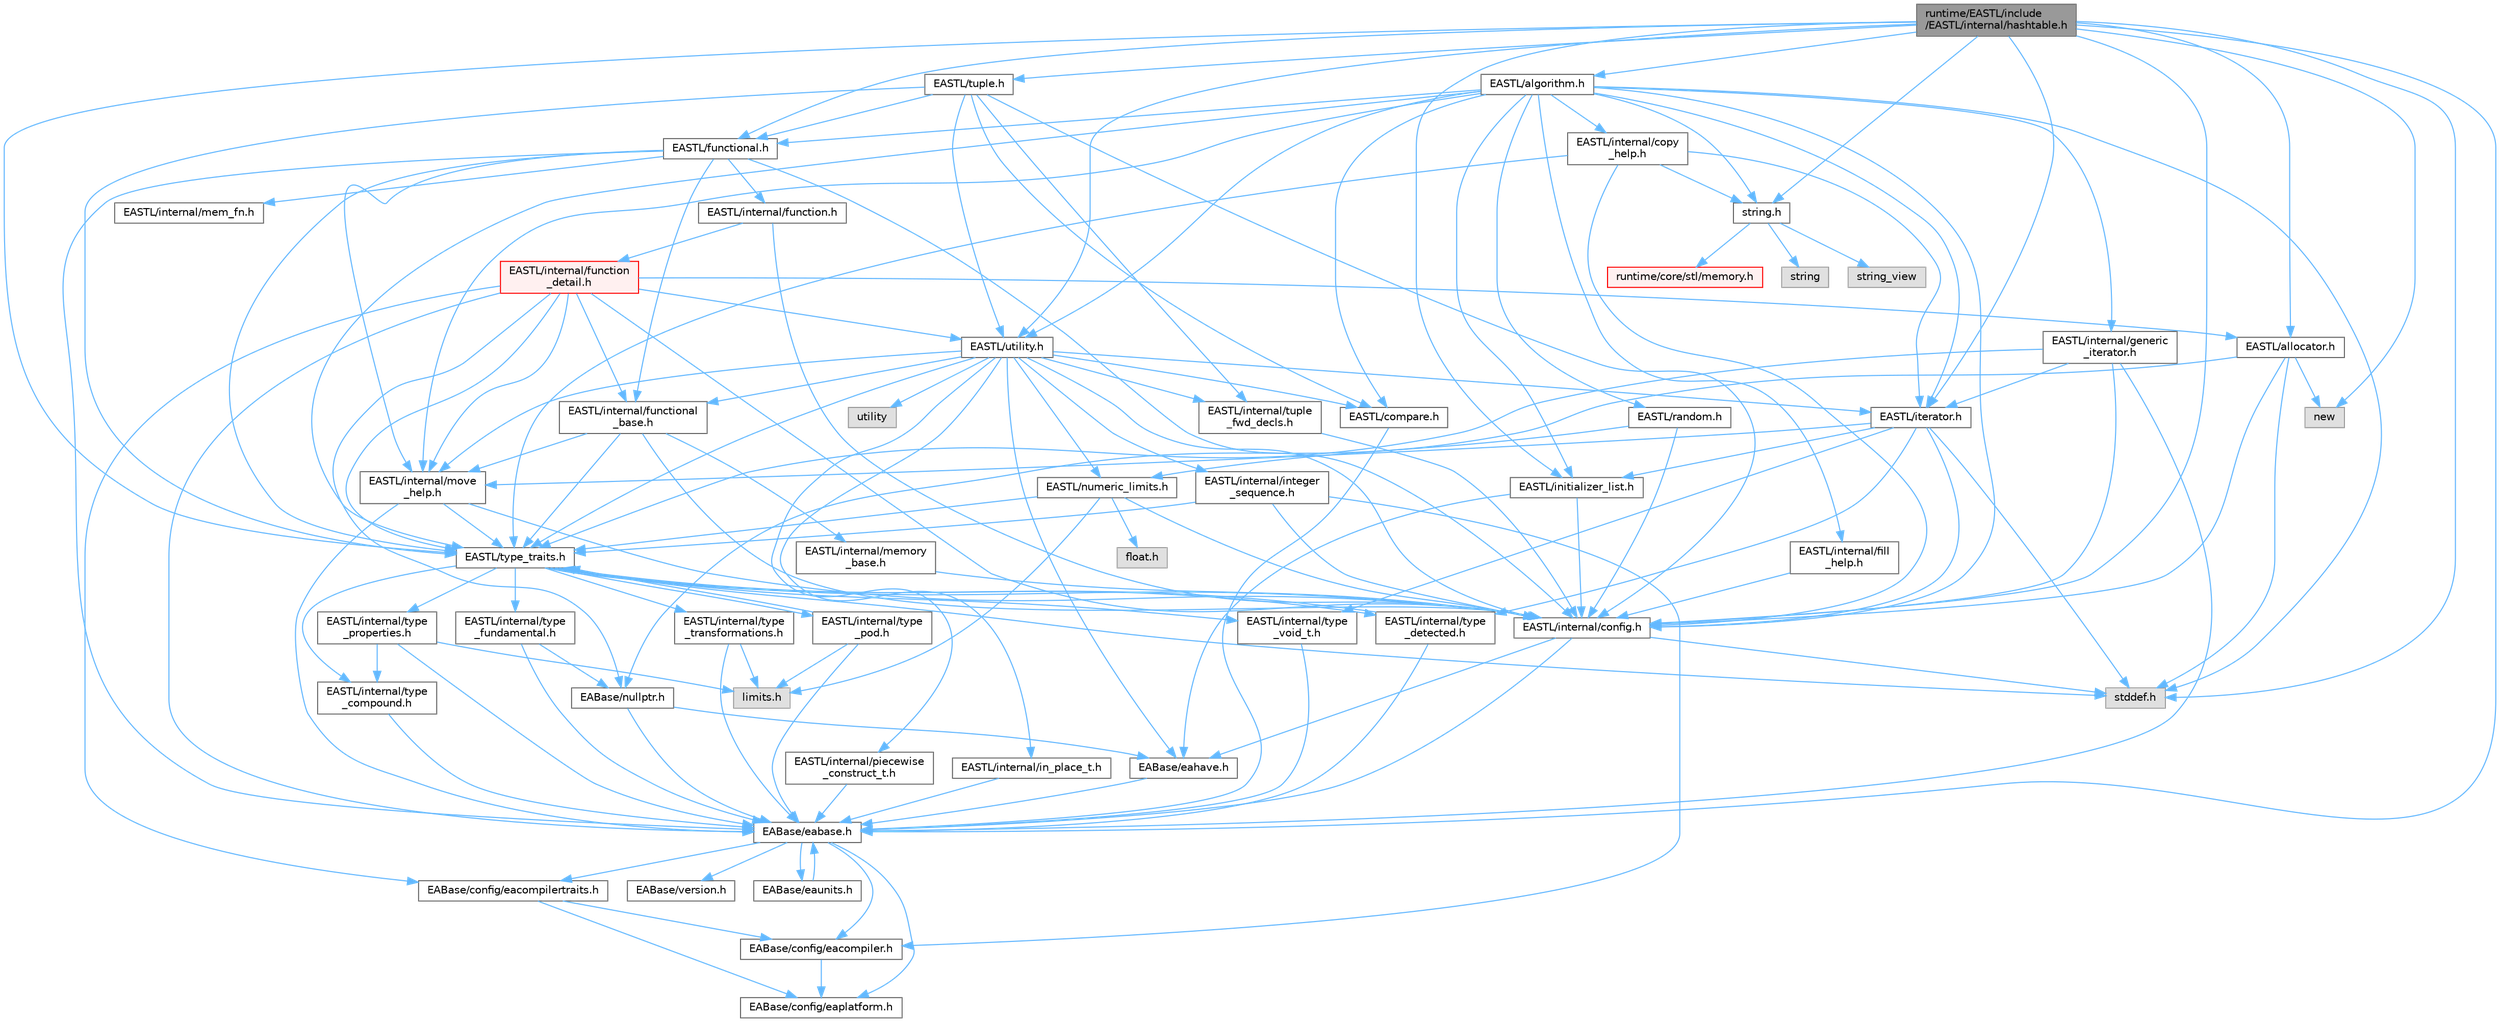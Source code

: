 digraph "runtime/EASTL/include/EASTL/internal/hashtable.h"
{
 // LATEX_PDF_SIZE
  bgcolor="transparent";
  edge [fontname=Helvetica,fontsize=10,labelfontname=Helvetica,labelfontsize=10];
  node [fontname=Helvetica,fontsize=10,shape=box,height=0.2,width=0.4];
  Node1 [id="Node000001",label="runtime/EASTL/include\l/EASTL/internal/hashtable.h",height=0.2,width=0.4,color="gray40", fillcolor="grey60", style="filled", fontcolor="black",tooltip=" "];
  Node1 -> Node2 [id="edge1_Node000001_Node000002",color="steelblue1",style="solid",tooltip=" "];
  Node2 [id="Node000002",label="EABase/eabase.h",height=0.2,width=0.4,color="grey40", fillcolor="white", style="filled",URL="$eabase_8h.html",tooltip=" "];
  Node2 -> Node3 [id="edge2_Node000002_Node000003",color="steelblue1",style="solid",tooltip=" "];
  Node3 [id="Node000003",label="EABase/config/eacompiler.h",height=0.2,width=0.4,color="grey40", fillcolor="white", style="filled",URL="$eacompiler_8h.html",tooltip=" "];
  Node3 -> Node4 [id="edge3_Node000003_Node000004",color="steelblue1",style="solid",tooltip=" "];
  Node4 [id="Node000004",label="EABase/config/eaplatform.h",height=0.2,width=0.4,color="grey40", fillcolor="white", style="filled",URL="$eaplatform_8h.html",tooltip=" "];
  Node2 -> Node5 [id="edge4_Node000002_Node000005",color="steelblue1",style="solid",tooltip=" "];
  Node5 [id="Node000005",label="EABase/config/eacompilertraits.h",height=0.2,width=0.4,color="grey40", fillcolor="white", style="filled",URL="$eacompilertraits_8h.html",tooltip=" "];
  Node5 -> Node4 [id="edge5_Node000005_Node000004",color="steelblue1",style="solid",tooltip=" "];
  Node5 -> Node3 [id="edge6_Node000005_Node000003",color="steelblue1",style="solid",tooltip=" "];
  Node2 -> Node4 [id="edge7_Node000002_Node000004",color="steelblue1",style="solid",tooltip=" "];
  Node2 -> Node6 [id="edge8_Node000002_Node000006",color="steelblue1",style="solid",tooltip=" "];
  Node6 [id="Node000006",label="EABase/version.h",height=0.2,width=0.4,color="grey40", fillcolor="white", style="filled",URL="$_e_a_s_t_l_2packages_2_e_a_base_2include_2_common_2_e_a_base_2version_8h.html",tooltip=" "];
  Node2 -> Node7 [id="edge9_Node000002_Node000007",color="steelblue1",style="solid",tooltip=" "];
  Node7 [id="Node000007",label="EABase/eaunits.h",height=0.2,width=0.4,color="grey40", fillcolor="white", style="filled",URL="$eaunits_8h.html",tooltip=" "];
  Node7 -> Node2 [id="edge10_Node000007_Node000002",color="steelblue1",style="solid",tooltip=" "];
  Node1 -> Node8 [id="edge11_Node000001_Node000008",color="steelblue1",style="solid",tooltip=" "];
  Node8 [id="Node000008",label="EASTL/internal/config.h",height=0.2,width=0.4,color="grey40", fillcolor="white", style="filled",URL="$config_8h.html",tooltip=" "];
  Node8 -> Node2 [id="edge12_Node000008_Node000002",color="steelblue1",style="solid",tooltip=" "];
  Node8 -> Node9 [id="edge13_Node000008_Node000009",color="steelblue1",style="solid",tooltip=" "];
  Node9 [id="Node000009",label="EABase/eahave.h",height=0.2,width=0.4,color="grey40", fillcolor="white", style="filled",URL="$eahave_8h.html",tooltip=" "];
  Node9 -> Node2 [id="edge14_Node000009_Node000002",color="steelblue1",style="solid",tooltip=" "];
  Node8 -> Node10 [id="edge15_Node000008_Node000010",color="steelblue1",style="solid",tooltip=" "];
  Node10 [id="Node000010",label="stddef.h",height=0.2,width=0.4,color="grey60", fillcolor="#E0E0E0", style="filled",tooltip=" "];
  Node1 -> Node11 [id="edge16_Node000001_Node000011",color="steelblue1",style="solid",tooltip=" "];
  Node11 [id="Node000011",label="EASTL/type_traits.h",height=0.2,width=0.4,color="grey40", fillcolor="white", style="filled",URL="$_e_a_s_t_l_2include_2_e_a_s_t_l_2type__traits_8h.html",tooltip=" "];
  Node11 -> Node8 [id="edge17_Node000011_Node000008",color="steelblue1",style="solid",tooltip=" "];
  Node11 -> Node10 [id="edge18_Node000011_Node000010",color="steelblue1",style="solid",tooltip=" "];
  Node11 -> Node12 [id="edge19_Node000011_Node000012",color="steelblue1",style="solid",tooltip=" "];
  Node12 [id="Node000012",label="EASTL/internal/type\l_fundamental.h",height=0.2,width=0.4,color="grey40", fillcolor="white", style="filled",URL="$type__fundamental_8h.html",tooltip=" "];
  Node12 -> Node2 [id="edge20_Node000012_Node000002",color="steelblue1",style="solid",tooltip=" "];
  Node12 -> Node13 [id="edge21_Node000012_Node000013",color="steelblue1",style="solid",tooltip=" "];
  Node13 [id="Node000013",label="EABase/nullptr.h",height=0.2,width=0.4,color="grey40", fillcolor="white", style="filled",URL="$nullptr_8h.html",tooltip=" "];
  Node13 -> Node2 [id="edge22_Node000013_Node000002",color="steelblue1",style="solid",tooltip=" "];
  Node13 -> Node9 [id="edge23_Node000013_Node000009",color="steelblue1",style="solid",tooltip=" "];
  Node11 -> Node14 [id="edge24_Node000011_Node000014",color="steelblue1",style="solid",tooltip=" "];
  Node14 [id="Node000014",label="EASTL/internal/type\l_transformations.h",height=0.2,width=0.4,color="grey40", fillcolor="white", style="filled",URL="$type__transformations_8h.html",tooltip=" "];
  Node14 -> Node2 [id="edge25_Node000014_Node000002",color="steelblue1",style="solid",tooltip=" "];
  Node14 -> Node15 [id="edge26_Node000014_Node000015",color="steelblue1",style="solid",tooltip=" "];
  Node15 [id="Node000015",label="limits.h",height=0.2,width=0.4,color="grey60", fillcolor="#E0E0E0", style="filled",tooltip=" "];
  Node11 -> Node16 [id="edge27_Node000011_Node000016",color="steelblue1",style="solid",tooltip=" "];
  Node16 [id="Node000016",label="EASTL/internal/type\l_void_t.h",height=0.2,width=0.4,color="grey40", fillcolor="white", style="filled",URL="$type__void__t_8h.html",tooltip=" "];
  Node16 -> Node2 [id="edge28_Node000016_Node000002",color="steelblue1",style="solid",tooltip=" "];
  Node11 -> Node17 [id="edge29_Node000011_Node000017",color="steelblue1",style="solid",tooltip=" "];
  Node17 [id="Node000017",label="EASTL/internal/type\l_properties.h",height=0.2,width=0.4,color="grey40", fillcolor="white", style="filled",URL="$type__properties_8h.html",tooltip=" "];
  Node17 -> Node2 [id="edge30_Node000017_Node000002",color="steelblue1",style="solid",tooltip=" "];
  Node17 -> Node15 [id="edge31_Node000017_Node000015",color="steelblue1",style="solid",tooltip=" "];
  Node17 -> Node18 [id="edge32_Node000017_Node000018",color="steelblue1",style="solid",tooltip=" "];
  Node18 [id="Node000018",label="EASTL/internal/type\l_compound.h",height=0.2,width=0.4,color="grey40", fillcolor="white", style="filled",URL="$type__compound_8h.html",tooltip=" "];
  Node18 -> Node2 [id="edge33_Node000018_Node000002",color="steelblue1",style="solid",tooltip=" "];
  Node11 -> Node18 [id="edge34_Node000011_Node000018",color="steelblue1",style="solid",tooltip=" "];
  Node11 -> Node19 [id="edge35_Node000011_Node000019",color="steelblue1",style="solid",tooltip=" "];
  Node19 [id="Node000019",label="EASTL/internal/type\l_pod.h",height=0.2,width=0.4,color="grey40", fillcolor="white", style="filled",URL="$type__pod_8h.html",tooltip=" "];
  Node19 -> Node2 [id="edge36_Node000019_Node000002",color="steelblue1",style="solid",tooltip=" "];
  Node19 -> Node15 [id="edge37_Node000019_Node000015",color="steelblue1",style="solid",tooltip=" "];
  Node19 -> Node11 [id="edge38_Node000019_Node000011",color="steelblue1",style="solid",tooltip=" "];
  Node11 -> Node20 [id="edge39_Node000011_Node000020",color="steelblue1",style="solid",tooltip=" "];
  Node20 [id="Node000020",label="EASTL/internal/type\l_detected.h",height=0.2,width=0.4,color="grey40", fillcolor="white", style="filled",URL="$type__detected_8h.html",tooltip=" "];
  Node20 -> Node2 [id="edge40_Node000020_Node000002",color="steelblue1",style="solid",tooltip=" "];
  Node20 -> Node11 [id="edge41_Node000020_Node000011",color="steelblue1",style="solid",tooltip=" "];
  Node1 -> Node21 [id="edge42_Node000001_Node000021",color="steelblue1",style="solid",tooltip=" "];
  Node21 [id="Node000021",label="EASTL/allocator.h",height=0.2,width=0.4,color="grey40", fillcolor="white", style="filled",URL="$allocator_8h.html",tooltip=" "];
  Node21 -> Node8 [id="edge43_Node000021_Node000008",color="steelblue1",style="solid",tooltip=" "];
  Node21 -> Node13 [id="edge44_Node000021_Node000013",color="steelblue1",style="solid",tooltip=" "];
  Node21 -> Node10 [id="edge45_Node000021_Node000010",color="steelblue1",style="solid",tooltip=" "];
  Node21 -> Node22 [id="edge46_Node000021_Node000022",color="steelblue1",style="solid",tooltip=" "];
  Node22 [id="Node000022",label="new",height=0.2,width=0.4,color="grey60", fillcolor="#E0E0E0", style="filled",tooltip=" "];
  Node1 -> Node23 [id="edge47_Node000001_Node000023",color="steelblue1",style="solid",tooltip=" "];
  Node23 [id="Node000023",label="EASTL/iterator.h",height=0.2,width=0.4,color="grey40", fillcolor="white", style="filled",URL="$_e_a_s_t_l_2include_2_e_a_s_t_l_2iterator_8h.html",tooltip=" "];
  Node23 -> Node8 [id="edge48_Node000023_Node000008",color="steelblue1",style="solid",tooltip=" "];
  Node23 -> Node24 [id="edge49_Node000023_Node000024",color="steelblue1",style="solid",tooltip=" "];
  Node24 [id="Node000024",label="EASTL/internal/move\l_help.h",height=0.2,width=0.4,color="grey40", fillcolor="white", style="filled",URL="$move__help_8h.html",tooltip=" "];
  Node24 -> Node2 [id="edge50_Node000024_Node000002",color="steelblue1",style="solid",tooltip=" "];
  Node24 -> Node8 [id="edge51_Node000024_Node000008",color="steelblue1",style="solid",tooltip=" "];
  Node24 -> Node11 [id="edge52_Node000024_Node000011",color="steelblue1",style="solid",tooltip=" "];
  Node23 -> Node20 [id="edge53_Node000023_Node000020",color="steelblue1",style="solid",tooltip=" "];
  Node23 -> Node16 [id="edge54_Node000023_Node000016",color="steelblue1",style="solid",tooltip=" "];
  Node23 -> Node25 [id="edge55_Node000023_Node000025",color="steelblue1",style="solid",tooltip=" "];
  Node25 [id="Node000025",label="EASTL/initializer_list.h",height=0.2,width=0.4,color="grey40", fillcolor="white", style="filled",URL="$initializer__list_8h.html",tooltip=" "];
  Node25 -> Node8 [id="edge56_Node000025_Node000008",color="steelblue1",style="solid",tooltip=" "];
  Node25 -> Node9 [id="edge57_Node000025_Node000009",color="steelblue1",style="solid",tooltip=" "];
  Node23 -> Node10 [id="edge58_Node000023_Node000010",color="steelblue1",style="solid",tooltip=" "];
  Node1 -> Node26 [id="edge59_Node000001_Node000026",color="steelblue1",style="solid",tooltip=" "];
  Node26 [id="Node000026",label="EASTL/functional.h",height=0.2,width=0.4,color="grey40", fillcolor="white", style="filled",URL="$_e_a_s_t_l_2include_2_e_a_s_t_l_2functional_8h.html",tooltip=" "];
  Node26 -> Node2 [id="edge60_Node000026_Node000002",color="steelblue1",style="solid",tooltip=" "];
  Node26 -> Node8 [id="edge61_Node000026_Node000008",color="steelblue1",style="solid",tooltip=" "];
  Node26 -> Node24 [id="edge62_Node000026_Node000024",color="steelblue1",style="solid",tooltip=" "];
  Node26 -> Node11 [id="edge63_Node000026_Node000011",color="steelblue1",style="solid",tooltip=" "];
  Node26 -> Node27 [id="edge64_Node000026_Node000027",color="steelblue1",style="solid",tooltip=" "];
  Node27 [id="Node000027",label="EASTL/internal/functional\l_base.h",height=0.2,width=0.4,color="grey40", fillcolor="white", style="filled",URL="$functional__base_8h.html",tooltip=" "];
  Node27 -> Node8 [id="edge65_Node000027_Node000008",color="steelblue1",style="solid",tooltip=" "];
  Node27 -> Node28 [id="edge66_Node000027_Node000028",color="steelblue1",style="solid",tooltip=" "];
  Node28 [id="Node000028",label="EASTL/internal/memory\l_base.h",height=0.2,width=0.4,color="grey40", fillcolor="white", style="filled",URL="$memory__base_8h.html",tooltip=" "];
  Node28 -> Node8 [id="edge67_Node000028_Node000008",color="steelblue1",style="solid",tooltip=" "];
  Node27 -> Node24 [id="edge68_Node000027_Node000024",color="steelblue1",style="solid",tooltip=" "];
  Node27 -> Node11 [id="edge69_Node000027_Node000011",color="steelblue1",style="solid",tooltip=" "];
  Node26 -> Node29 [id="edge70_Node000026_Node000029",color="steelblue1",style="solid",tooltip=" "];
  Node29 [id="Node000029",label="EASTL/internal/mem_fn.h",height=0.2,width=0.4,color="grey40", fillcolor="white", style="filled",URL="$mem__fn_8h.html",tooltip=" "];
  Node26 -> Node30 [id="edge71_Node000026_Node000030",color="steelblue1",style="solid",tooltip=" "];
  Node30 [id="Node000030",label="EASTL/internal/function.h",height=0.2,width=0.4,color="grey40", fillcolor="white", style="filled",URL="$_e_a_s_t_l_2include_2_e_a_s_t_l_2internal_2function_8h.html",tooltip=" "];
  Node30 -> Node8 [id="edge72_Node000030_Node000008",color="steelblue1",style="solid",tooltip=" "];
  Node30 -> Node31 [id="edge73_Node000030_Node000031",color="steelblue1",style="solid",tooltip=" "];
  Node31 [id="Node000031",label="EASTL/internal/function\l_detail.h",height=0.2,width=0.4,color="red", fillcolor="#FFF0F0", style="filled",URL="$function__detail_8h.html",tooltip=" "];
  Node31 -> Node5 [id="edge74_Node000031_Node000005",color="steelblue1",style="solid",tooltip=" "];
  Node31 -> Node2 [id="edge75_Node000031_Node000002",color="steelblue1",style="solid",tooltip=" "];
  Node31 -> Node13 [id="edge76_Node000031_Node000013",color="steelblue1",style="solid",tooltip=" "];
  Node31 -> Node21 [id="edge77_Node000031_Node000021",color="steelblue1",style="solid",tooltip=" "];
  Node31 -> Node8 [id="edge78_Node000031_Node000008",color="steelblue1",style="solid",tooltip=" "];
  Node31 -> Node27 [id="edge79_Node000031_Node000027",color="steelblue1",style="solid",tooltip=" "];
  Node31 -> Node24 [id="edge80_Node000031_Node000024",color="steelblue1",style="solid",tooltip=" "];
  Node31 -> Node11 [id="edge81_Node000031_Node000011",color="steelblue1",style="solid",tooltip=" "];
  Node31 -> Node33 [id="edge82_Node000031_Node000033",color="steelblue1",style="solid",tooltip=" "];
  Node33 [id="Node000033",label="EASTL/utility.h",height=0.2,width=0.4,color="grey40", fillcolor="white", style="filled",URL="$_e_a_s_t_l_2include_2_e_a_s_t_l_2utility_8h.html",tooltip=" "];
  Node33 -> Node8 [id="edge83_Node000033_Node000008",color="steelblue1",style="solid",tooltip=" "];
  Node33 -> Node11 [id="edge84_Node000033_Node000011",color="steelblue1",style="solid",tooltip=" "];
  Node33 -> Node23 [id="edge85_Node000033_Node000023",color="steelblue1",style="solid",tooltip=" "];
  Node33 -> Node34 [id="edge86_Node000033_Node000034",color="steelblue1",style="solid",tooltip=" "];
  Node34 [id="Node000034",label="EASTL/numeric_limits.h",height=0.2,width=0.4,color="grey40", fillcolor="white", style="filled",URL="$numeric__limits_8h.html",tooltip=" "];
  Node34 -> Node8 [id="edge87_Node000034_Node000008",color="steelblue1",style="solid",tooltip=" "];
  Node34 -> Node11 [id="edge88_Node000034_Node000011",color="steelblue1",style="solid",tooltip=" "];
  Node34 -> Node15 [id="edge89_Node000034_Node000015",color="steelblue1",style="solid",tooltip=" "];
  Node34 -> Node35 [id="edge90_Node000034_Node000035",color="steelblue1",style="solid",tooltip=" "];
  Node35 [id="Node000035",label="float.h",height=0.2,width=0.4,color="grey60", fillcolor="#E0E0E0", style="filled",tooltip=" "];
  Node33 -> Node36 [id="edge91_Node000033_Node000036",color="steelblue1",style="solid",tooltip=" "];
  Node36 [id="Node000036",label="EASTL/compare.h",height=0.2,width=0.4,color="grey40", fillcolor="white", style="filled",URL="$compare_8h.html",tooltip=" "];
  Node36 -> Node2 [id="edge92_Node000036_Node000002",color="steelblue1",style="solid",tooltip=" "];
  Node33 -> Node27 [id="edge93_Node000033_Node000027",color="steelblue1",style="solid",tooltip=" "];
  Node33 -> Node24 [id="edge94_Node000033_Node000024",color="steelblue1",style="solid",tooltip=" "];
  Node33 -> Node9 [id="edge95_Node000033_Node000009",color="steelblue1",style="solid",tooltip=" "];
  Node33 -> Node37 [id="edge96_Node000033_Node000037",color="steelblue1",style="solid",tooltip=" "];
  Node37 [id="Node000037",label="EASTL/internal/integer\l_sequence.h",height=0.2,width=0.4,color="grey40", fillcolor="white", style="filled",URL="$integer__sequence_8h.html",tooltip=" "];
  Node37 -> Node3 [id="edge97_Node000037_Node000003",color="steelblue1",style="solid",tooltip=" "];
  Node37 -> Node8 [id="edge98_Node000037_Node000008",color="steelblue1",style="solid",tooltip=" "];
  Node37 -> Node11 [id="edge99_Node000037_Node000011",color="steelblue1",style="solid",tooltip=" "];
  Node33 -> Node38 [id="edge100_Node000033_Node000038",color="steelblue1",style="solid",tooltip=" "];
  Node38 [id="Node000038",label="EASTL/internal/tuple\l_fwd_decls.h",height=0.2,width=0.4,color="grey40", fillcolor="white", style="filled",URL="$tuple__fwd__decls_8h.html",tooltip=" "];
  Node38 -> Node8 [id="edge101_Node000038_Node000008",color="steelblue1",style="solid",tooltip=" "];
  Node33 -> Node39 [id="edge102_Node000033_Node000039",color="steelblue1",style="solid",tooltip=" "];
  Node39 [id="Node000039",label="EASTL/internal/in_place_t.h",height=0.2,width=0.4,color="grey40", fillcolor="white", style="filled",URL="$in__place__t_8h.html",tooltip=" "];
  Node39 -> Node2 [id="edge103_Node000039_Node000002",color="steelblue1",style="solid",tooltip=" "];
  Node33 -> Node40 [id="edge104_Node000033_Node000040",color="steelblue1",style="solid",tooltip=" "];
  Node40 [id="Node000040",label="EASTL/internal/piecewise\l_construct_t.h",height=0.2,width=0.4,color="grey40", fillcolor="white", style="filled",URL="$piecewise__construct__t_8h.html",tooltip=" "];
  Node40 -> Node2 [id="edge105_Node000040_Node000002",color="steelblue1",style="solid",tooltip=" "];
  Node33 -> Node41 [id="edge106_Node000033_Node000041",color="steelblue1",style="solid",tooltip=" "];
  Node41 [id="Node000041",label="utility",height=0.2,width=0.4,color="grey60", fillcolor="#E0E0E0", style="filled",tooltip=" "];
  Node1 -> Node33 [id="edge107_Node000001_Node000033",color="steelblue1",style="solid",tooltip=" "];
  Node1 -> Node42 [id="edge108_Node000001_Node000042",color="steelblue1",style="solid",tooltip=" "];
  Node42 [id="Node000042",label="EASTL/algorithm.h",height=0.2,width=0.4,color="grey40", fillcolor="white", style="filled",URL="$_e_a_s_t_l_2include_2_e_a_s_t_l_2algorithm_8h.html",tooltip=" "];
  Node42 -> Node8 [id="edge109_Node000042_Node000008",color="steelblue1",style="solid",tooltip=" "];
  Node42 -> Node11 [id="edge110_Node000042_Node000011",color="steelblue1",style="solid",tooltip=" "];
  Node42 -> Node24 [id="edge111_Node000042_Node000024",color="steelblue1",style="solid",tooltip=" "];
  Node42 -> Node43 [id="edge112_Node000042_Node000043",color="steelblue1",style="solid",tooltip=" "];
  Node43 [id="Node000043",label="EASTL/internal/copy\l_help.h",height=0.2,width=0.4,color="grey40", fillcolor="white", style="filled",URL="$copy__help_8h.html",tooltip=" "];
  Node43 -> Node8 [id="edge113_Node000043_Node000008",color="steelblue1",style="solid",tooltip=" "];
  Node43 -> Node11 [id="edge114_Node000043_Node000011",color="steelblue1",style="solid",tooltip=" "];
  Node43 -> Node23 [id="edge115_Node000043_Node000023",color="steelblue1",style="solid",tooltip=" "];
  Node43 -> Node44 [id="edge116_Node000043_Node000044",color="steelblue1",style="solid",tooltip=" "];
  Node44 [id="Node000044",label="string.h",height=0.2,width=0.4,color="grey40", fillcolor="white", style="filled",URL="$string_8h.html",tooltip=" "];
  Node44 -> Node45 [id="edge117_Node000044_Node000045",color="steelblue1",style="solid",tooltip=" "];
  Node45 [id="Node000045",label="string",height=0.2,width=0.4,color="grey60", fillcolor="#E0E0E0", style="filled",tooltip=" "];
  Node44 -> Node46 [id="edge118_Node000044_Node000046",color="steelblue1",style="solid",tooltip=" "];
  Node46 [id="Node000046",label="string_view",height=0.2,width=0.4,color="grey60", fillcolor="#E0E0E0", style="filled",tooltip=" "];
  Node44 -> Node47 [id="edge119_Node000044_Node000047",color="steelblue1",style="solid",tooltip=" "];
  Node47 [id="Node000047",label="runtime/core/stl/memory.h",height=0.2,width=0.4,color="red", fillcolor="#FFF0F0", style="filled",URL="$core_2stl_2memory_8h.html",tooltip=" "];
  Node42 -> Node149 [id="edge120_Node000042_Node000149",color="steelblue1",style="solid",tooltip=" "];
  Node149 [id="Node000149",label="EASTL/internal/fill\l_help.h",height=0.2,width=0.4,color="grey40", fillcolor="white", style="filled",URL="$fill__help_8h.html",tooltip=" "];
  Node149 -> Node8 [id="edge121_Node000149_Node000008",color="steelblue1",style="solid",tooltip=" "];
  Node42 -> Node25 [id="edge122_Node000042_Node000025",color="steelblue1",style="solid",tooltip=" "];
  Node42 -> Node23 [id="edge123_Node000042_Node000023",color="steelblue1",style="solid",tooltip=" "];
  Node42 -> Node26 [id="edge124_Node000042_Node000026",color="steelblue1",style="solid",tooltip=" "];
  Node42 -> Node33 [id="edge125_Node000042_Node000033",color="steelblue1",style="solid",tooltip=" "];
  Node42 -> Node55 [id="edge126_Node000042_Node000055",color="steelblue1",style="solid",tooltip=" "];
  Node55 [id="Node000055",label="EASTL/internal/generic\l_iterator.h",height=0.2,width=0.4,color="grey40", fillcolor="white", style="filled",URL="$generic__iterator_8h.html",tooltip=" "];
  Node55 -> Node2 [id="edge127_Node000055_Node000002",color="steelblue1",style="solid",tooltip=" "];
  Node55 -> Node8 [id="edge128_Node000055_Node000008",color="steelblue1",style="solid",tooltip=" "];
  Node55 -> Node23 [id="edge129_Node000055_Node000023",color="steelblue1",style="solid",tooltip=" "];
  Node55 -> Node11 [id="edge130_Node000055_Node000011",color="steelblue1",style="solid",tooltip=" "];
  Node42 -> Node150 [id="edge131_Node000042_Node000150",color="steelblue1",style="solid",tooltip=" "];
  Node150 [id="Node000150",label="EASTL/random.h",height=0.2,width=0.4,color="grey40", fillcolor="white", style="filled",URL="$random_8h.html",tooltip=" "];
  Node150 -> Node8 [id="edge132_Node000150_Node000008",color="steelblue1",style="solid",tooltip=" "];
  Node150 -> Node34 [id="edge133_Node000150_Node000034",color="steelblue1",style="solid",tooltip=" "];
  Node42 -> Node36 [id="edge134_Node000042_Node000036",color="steelblue1",style="solid",tooltip=" "];
  Node42 -> Node10 [id="edge135_Node000042_Node000010",color="steelblue1",style="solid",tooltip=" "];
  Node42 -> Node44 [id="edge136_Node000042_Node000044",color="steelblue1",style="solid",tooltip=" "];
  Node1 -> Node25 [id="edge137_Node000001_Node000025",color="steelblue1",style="solid",tooltip=" "];
  Node1 -> Node151 [id="edge138_Node000001_Node000151",color="steelblue1",style="solid",tooltip=" "];
  Node151 [id="Node000151",label="EASTL/tuple.h",height=0.2,width=0.4,color="grey40", fillcolor="white", style="filled",URL="$tuple_8h.html",tooltip=" "];
  Node151 -> Node8 [id="edge139_Node000151_Node000008",color="steelblue1",style="solid",tooltip=" "];
  Node151 -> Node36 [id="edge140_Node000151_Node000036",color="steelblue1",style="solid",tooltip=" "];
  Node151 -> Node26 [id="edge141_Node000151_Node000026",color="steelblue1",style="solid",tooltip=" "];
  Node151 -> Node11 [id="edge142_Node000151_Node000011",color="steelblue1",style="solid",tooltip=" "];
  Node151 -> Node33 [id="edge143_Node000151_Node000033",color="steelblue1",style="solid",tooltip=" "];
  Node151 -> Node38 [id="edge144_Node000151_Node000038",color="steelblue1",style="solid",tooltip=" "];
  Node1 -> Node44 [id="edge145_Node000001_Node000044",color="steelblue1",style="solid",tooltip=" "];
  Node1 -> Node22 [id="edge146_Node000001_Node000022",color="steelblue1",style="solid",tooltip=" "];
  Node1 -> Node10 [id="edge147_Node000001_Node000010",color="steelblue1",style="solid",tooltip=" "];
}
